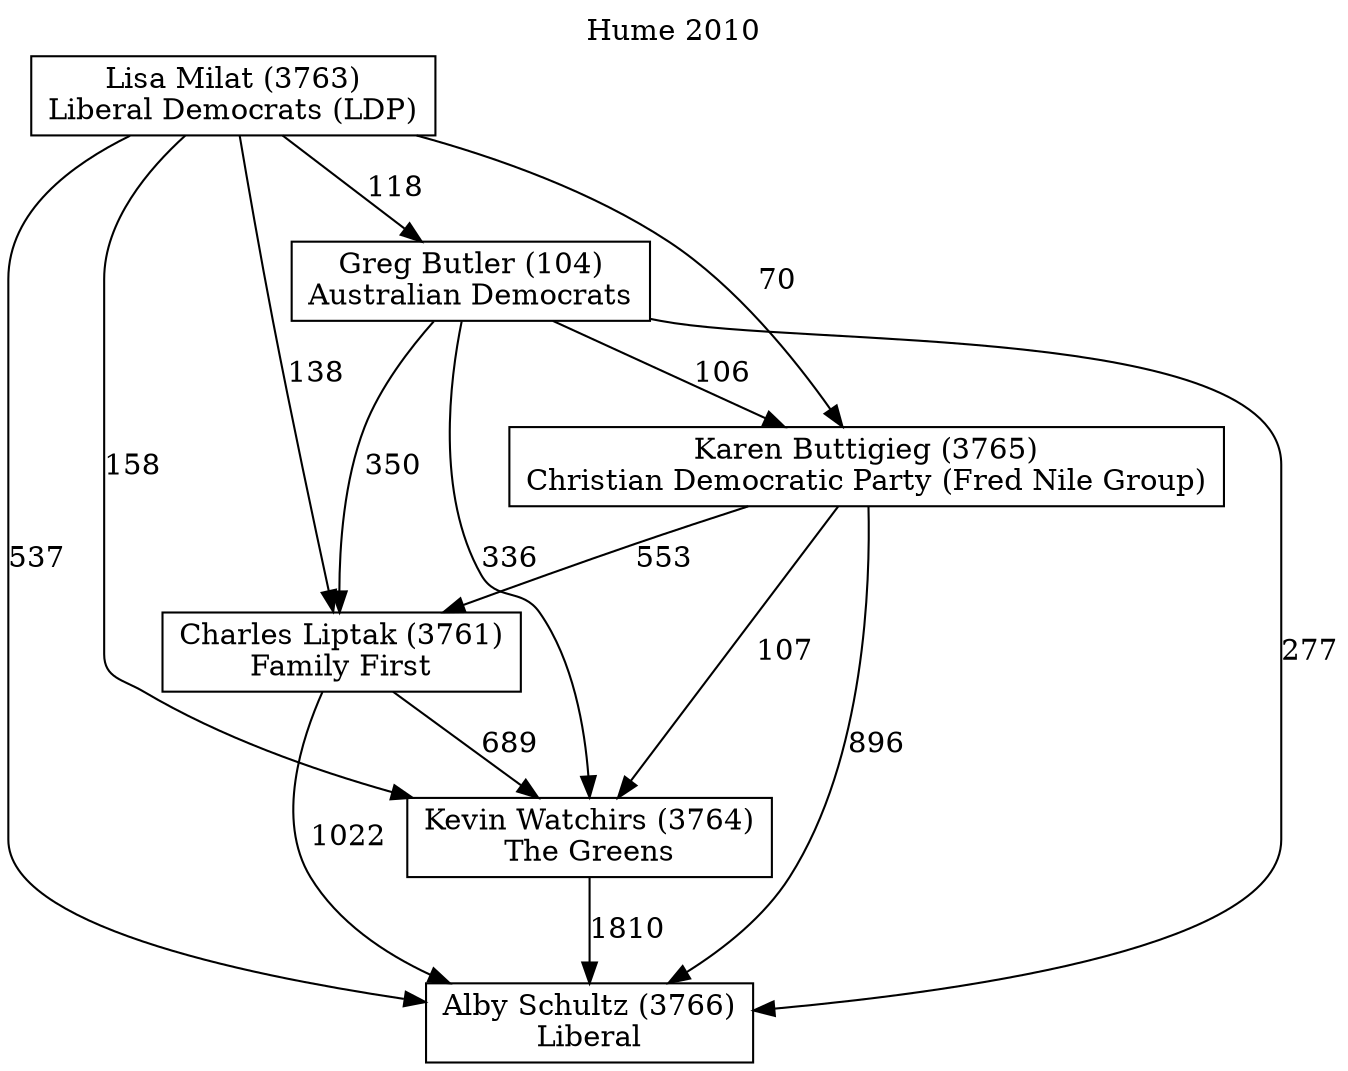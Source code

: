 // House preference flow
digraph "Alby Schultz (3766)_Hume_2010" {
	graph [label="Hume 2010" labelloc=t mclimit=2]
	node [shape=box]
	"Alby Schultz (3766)" [label="Alby Schultz (3766)
Liberal"]
	"Kevin Watchirs (3764)" [label="Kevin Watchirs (3764)
The Greens"]
	"Charles Liptak (3761)" [label="Charles Liptak (3761)
Family First"]
	"Karen Buttigieg (3765)" [label="Karen Buttigieg (3765)
Christian Democratic Party (Fred Nile Group)"]
	"Greg Butler (104)" [label="Greg Butler (104)
Australian Democrats"]
	"Lisa Milat (3763)" [label="Lisa Milat (3763)
Liberal Democrats (LDP)"]
	"Kevin Watchirs (3764)" -> "Alby Schultz (3766)" [label=1810]
	"Charles Liptak (3761)" -> "Kevin Watchirs (3764)" [label=689]
	"Karen Buttigieg (3765)" -> "Charles Liptak (3761)" [label=553]
	"Greg Butler (104)" -> "Karen Buttigieg (3765)" [label=106]
	"Lisa Milat (3763)" -> "Greg Butler (104)" [label=118]
	"Charles Liptak (3761)" -> "Alby Schultz (3766)" [label=1022]
	"Karen Buttigieg (3765)" -> "Alby Schultz (3766)" [label=896]
	"Greg Butler (104)" -> "Alby Schultz (3766)" [label=277]
	"Lisa Milat (3763)" -> "Alby Schultz (3766)" [label=537]
	"Lisa Milat (3763)" -> "Karen Buttigieg (3765)" [label=70]
	"Greg Butler (104)" -> "Charles Liptak (3761)" [label=350]
	"Lisa Milat (3763)" -> "Charles Liptak (3761)" [label=138]
	"Karen Buttigieg (3765)" -> "Kevin Watchirs (3764)" [label=107]
	"Greg Butler (104)" -> "Kevin Watchirs (3764)" [label=336]
	"Lisa Milat (3763)" -> "Kevin Watchirs (3764)" [label=158]
}
